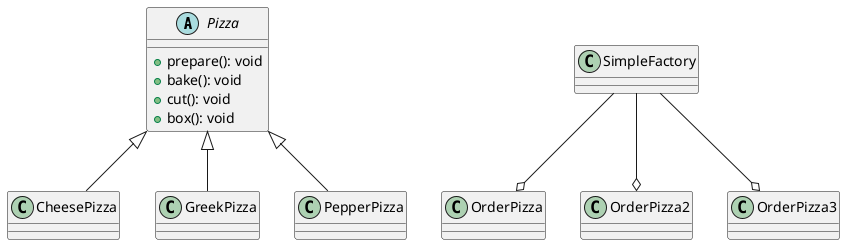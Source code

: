 @startuml

abstract class Pizza
Pizza : +prepare(): void
Pizza : +bake(): void
Pizza : +cut(): void
Pizza : +box(): void

class CheesePizza
class GreekPizza
class PepperPizza
class OrderPizza
class OrderPizza2
class OrderPizza3
class SimpleFactory

Pizza <|-- CheesePizza
Pizza <|-- GreekPizza
Pizza <|-- PepperPizza

SimpleFactory --o OrderPizza
SimpleFactory --o OrderPizza2
SimpleFactory --o OrderPizza3

@enduml